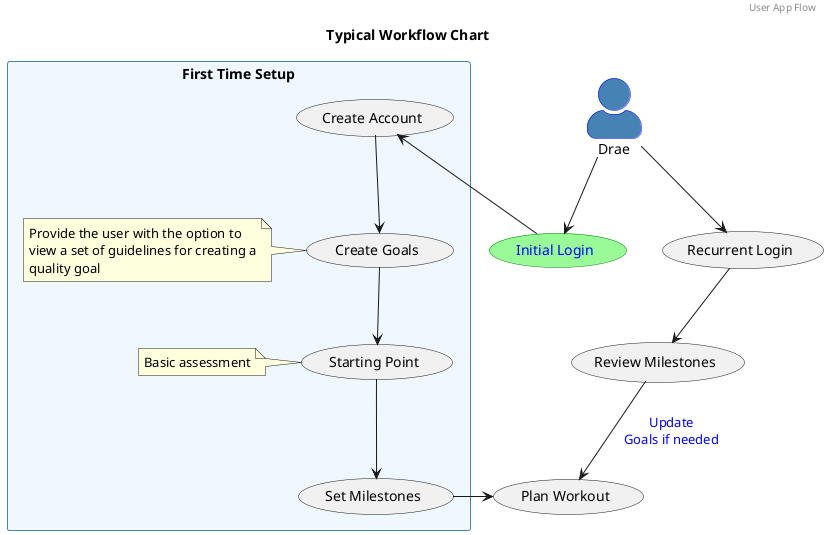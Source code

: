 @startuml Workout Planner
header User App Flow
Title "Typical Workflow Chart"
skinparam actorstyle awesome
skinparam RectangleBorderColor SteelBlue
"Initial Login" as (fUse) #PaleGreen;line:green;text:blue
"Recurrent Login" as (rUse)
:Drae: as user #SteelBlue;line:blue;
user --> (rUse)

rectangle "First Time Setup" #AliceBlue{

user --> (fUse)

fUse -left-> (Create Account)
(Create Account) --> (Create Goals)

note left : Provide the user with the option to\nview a set of guidelines for creating a\nquality goal

(Create Goals) --> (Starting Point)
note left : Basic assessment

(Starting Point) --> (Set Milestones)

} 

(Set Milestones) -right-> (Plan Workout)


(rUse) --> (Review Milestones)
(Review Milestones) --> (Plan Workout) :<font color=blue>Update\n<font color=blue>Goals if needed 

@enduml